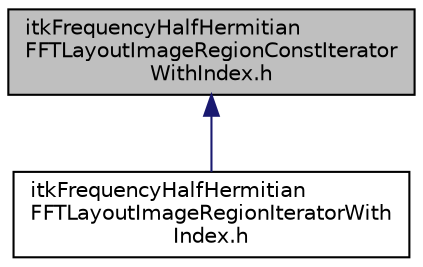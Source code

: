 digraph "itkFrequencyHalfHermitianFFTLayoutImageRegionConstIteratorWithIndex.h"
{
 // LATEX_PDF_SIZE
  edge [fontname="Helvetica",fontsize="10",labelfontname="Helvetica",labelfontsize="10"];
  node [fontname="Helvetica",fontsize="10",shape=record];
  Node1 [label="itkFrequencyHalfHermitian\lFFTLayoutImageRegionConstIterator\lWithIndex.h",height=0.2,width=0.4,color="black", fillcolor="grey75", style="filled", fontcolor="black",tooltip=" "];
  Node1 -> Node2 [dir="back",color="midnightblue",fontsize="10",style="solid",fontname="Helvetica"];
  Node2 [label="itkFrequencyHalfHermitian\lFFTLayoutImageRegionIteratorWith\lIndex.h",height=0.2,width=0.4,color="black", fillcolor="white", style="filled",URL="$itkFrequencyHalfHermitianFFTLayoutImageRegionIteratorWithIndex_8h.html",tooltip=" "];
}
